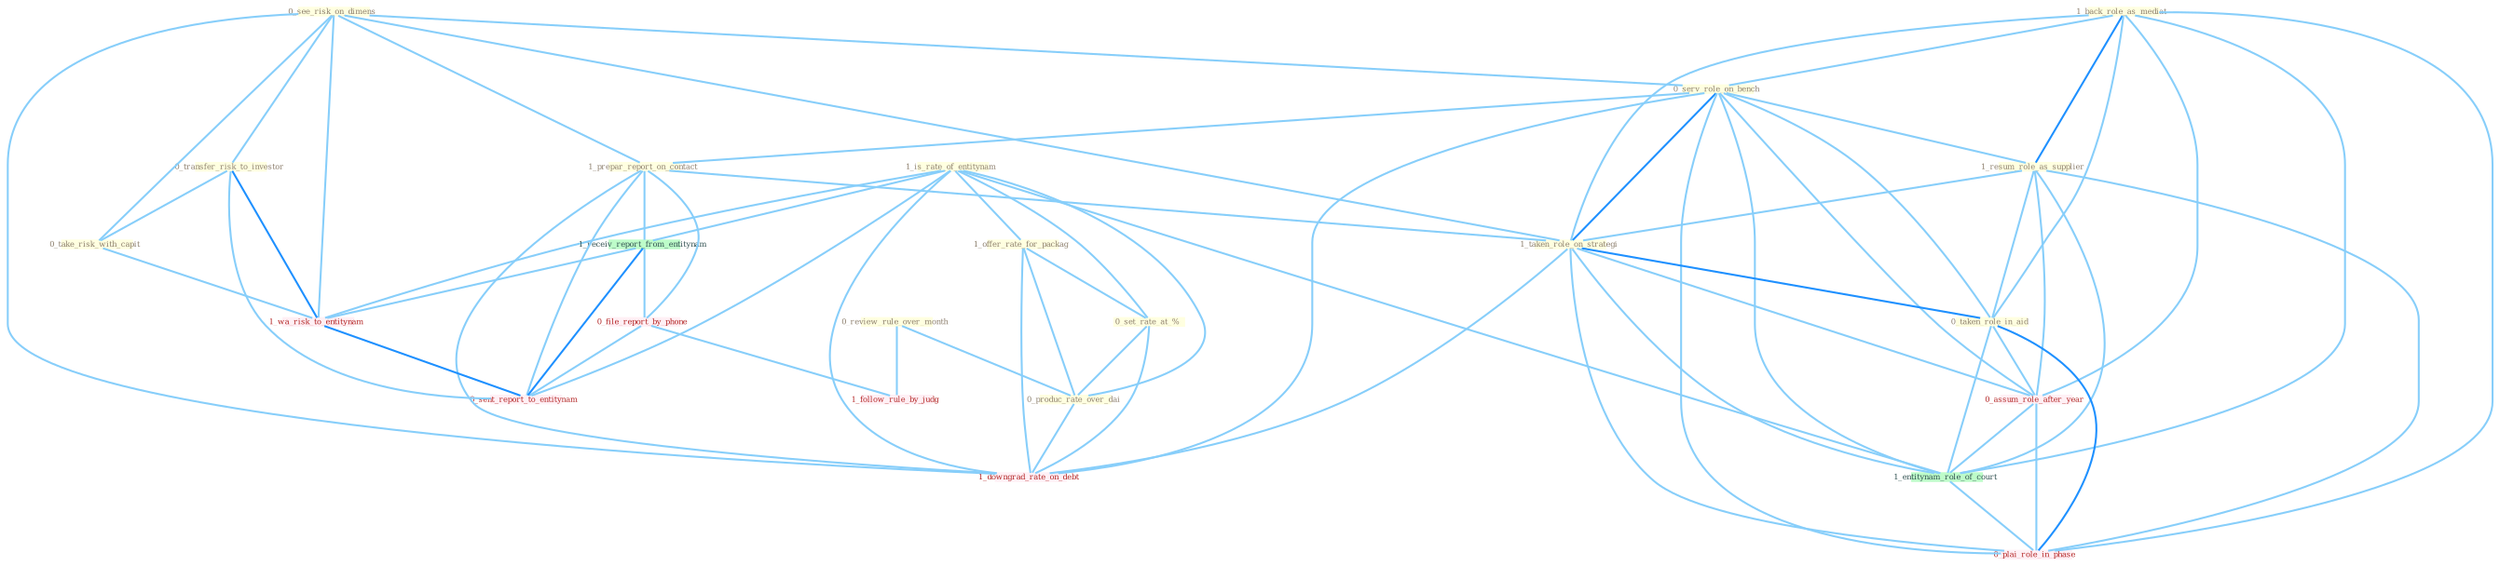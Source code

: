 Graph G{ 
    node
    [shape=polygon,style=filled,width=.5,height=.06,color="#BDFCC9",fixedsize=true,fontsize=4,
    fontcolor="#2f4f4f"];
    {node
    [color="#ffffe0", fontcolor="#8b7d6b"] "0_see_risk_on_dimens " "1_back_role_as_mediat " "1_is_rate_of_entitynam " "0_transfer_risk_to_investor " "1_offer_rate_for_packag " "0_serv_role_on_bench " "1_prepar_report_on_contact " "1_resum_role_as_supplier " "1_taken_role_on_strategi " "0_review_rule_over_month " "0_take_risk_with_capit " "0_set_rate_at_% " "0_taken_role_in_aid " "0_produc_rate_over_dai "}
{node [color="#fff0f5", fontcolor="#b22222"] "0_assum_role_after_year " "0_file_report_by_phone " "1_downgrad_rate_on_debt " "1_follow_rule_by_judg " "1_wa_risk_to_entitynam " "0_sent_report_to_entitynam " "0_plai_role_in_phase "}
edge [color="#B0E2FF"];

	"0_see_risk_on_dimens " -- "0_transfer_risk_to_investor " [w="1", color="#87cefa" ];
	"0_see_risk_on_dimens " -- "0_serv_role_on_bench " [w="1", color="#87cefa" ];
	"0_see_risk_on_dimens " -- "1_prepar_report_on_contact " [w="1", color="#87cefa" ];
	"0_see_risk_on_dimens " -- "1_taken_role_on_strategi " [w="1", color="#87cefa" ];
	"0_see_risk_on_dimens " -- "0_take_risk_with_capit " [w="1", color="#87cefa" ];
	"0_see_risk_on_dimens " -- "1_downgrad_rate_on_debt " [w="1", color="#87cefa" ];
	"0_see_risk_on_dimens " -- "1_wa_risk_to_entitynam " [w="1", color="#87cefa" ];
	"1_back_role_as_mediat " -- "0_serv_role_on_bench " [w="1", color="#87cefa" ];
	"1_back_role_as_mediat " -- "1_resum_role_as_supplier " [w="2", color="#1e90ff" , len=0.8];
	"1_back_role_as_mediat " -- "1_taken_role_on_strategi " [w="1", color="#87cefa" ];
	"1_back_role_as_mediat " -- "0_taken_role_in_aid " [w="1", color="#87cefa" ];
	"1_back_role_as_mediat " -- "0_assum_role_after_year " [w="1", color="#87cefa" ];
	"1_back_role_as_mediat " -- "1_entitynam_role_of_court " [w="1", color="#87cefa" ];
	"1_back_role_as_mediat " -- "0_plai_role_in_phase " [w="1", color="#87cefa" ];
	"1_is_rate_of_entitynam " -- "1_offer_rate_for_packag " [w="1", color="#87cefa" ];
	"1_is_rate_of_entitynam " -- "0_set_rate_at_% " [w="1", color="#87cefa" ];
	"1_is_rate_of_entitynam " -- "0_produc_rate_over_dai " [w="1", color="#87cefa" ];
	"1_is_rate_of_entitynam " -- "1_receiv_report_from_entitynam " [w="1", color="#87cefa" ];
	"1_is_rate_of_entitynam " -- "1_entitynam_role_of_court " [w="1", color="#87cefa" ];
	"1_is_rate_of_entitynam " -- "1_downgrad_rate_on_debt " [w="1", color="#87cefa" ];
	"1_is_rate_of_entitynam " -- "1_wa_risk_to_entitynam " [w="1", color="#87cefa" ];
	"1_is_rate_of_entitynam " -- "0_sent_report_to_entitynam " [w="1", color="#87cefa" ];
	"0_transfer_risk_to_investor " -- "0_take_risk_with_capit " [w="1", color="#87cefa" ];
	"0_transfer_risk_to_investor " -- "1_wa_risk_to_entitynam " [w="2", color="#1e90ff" , len=0.8];
	"0_transfer_risk_to_investor " -- "0_sent_report_to_entitynam " [w="1", color="#87cefa" ];
	"1_offer_rate_for_packag " -- "0_set_rate_at_% " [w="1", color="#87cefa" ];
	"1_offer_rate_for_packag " -- "0_produc_rate_over_dai " [w="1", color="#87cefa" ];
	"1_offer_rate_for_packag " -- "1_downgrad_rate_on_debt " [w="1", color="#87cefa" ];
	"0_serv_role_on_bench " -- "1_prepar_report_on_contact " [w="1", color="#87cefa" ];
	"0_serv_role_on_bench " -- "1_resum_role_as_supplier " [w="1", color="#87cefa" ];
	"0_serv_role_on_bench " -- "1_taken_role_on_strategi " [w="2", color="#1e90ff" , len=0.8];
	"0_serv_role_on_bench " -- "0_taken_role_in_aid " [w="1", color="#87cefa" ];
	"0_serv_role_on_bench " -- "0_assum_role_after_year " [w="1", color="#87cefa" ];
	"0_serv_role_on_bench " -- "1_entitynam_role_of_court " [w="1", color="#87cefa" ];
	"0_serv_role_on_bench " -- "1_downgrad_rate_on_debt " [w="1", color="#87cefa" ];
	"0_serv_role_on_bench " -- "0_plai_role_in_phase " [w="1", color="#87cefa" ];
	"1_prepar_report_on_contact " -- "1_taken_role_on_strategi " [w="1", color="#87cefa" ];
	"1_prepar_report_on_contact " -- "1_receiv_report_from_entitynam " [w="1", color="#87cefa" ];
	"1_prepar_report_on_contact " -- "0_file_report_by_phone " [w="1", color="#87cefa" ];
	"1_prepar_report_on_contact " -- "1_downgrad_rate_on_debt " [w="1", color="#87cefa" ];
	"1_prepar_report_on_contact " -- "0_sent_report_to_entitynam " [w="1", color="#87cefa" ];
	"1_resum_role_as_supplier " -- "1_taken_role_on_strategi " [w="1", color="#87cefa" ];
	"1_resum_role_as_supplier " -- "0_taken_role_in_aid " [w="1", color="#87cefa" ];
	"1_resum_role_as_supplier " -- "0_assum_role_after_year " [w="1", color="#87cefa" ];
	"1_resum_role_as_supplier " -- "1_entitynam_role_of_court " [w="1", color="#87cefa" ];
	"1_resum_role_as_supplier " -- "0_plai_role_in_phase " [w="1", color="#87cefa" ];
	"1_taken_role_on_strategi " -- "0_taken_role_in_aid " [w="2", color="#1e90ff" , len=0.8];
	"1_taken_role_on_strategi " -- "0_assum_role_after_year " [w="1", color="#87cefa" ];
	"1_taken_role_on_strategi " -- "1_entitynam_role_of_court " [w="1", color="#87cefa" ];
	"1_taken_role_on_strategi " -- "1_downgrad_rate_on_debt " [w="1", color="#87cefa" ];
	"1_taken_role_on_strategi " -- "0_plai_role_in_phase " [w="1", color="#87cefa" ];
	"0_review_rule_over_month " -- "0_produc_rate_over_dai " [w="1", color="#87cefa" ];
	"0_review_rule_over_month " -- "1_follow_rule_by_judg " [w="1", color="#87cefa" ];
	"0_take_risk_with_capit " -- "1_wa_risk_to_entitynam " [w="1", color="#87cefa" ];
	"0_set_rate_at_% " -- "0_produc_rate_over_dai " [w="1", color="#87cefa" ];
	"0_set_rate_at_% " -- "1_downgrad_rate_on_debt " [w="1", color="#87cefa" ];
	"0_taken_role_in_aid " -- "0_assum_role_after_year " [w="1", color="#87cefa" ];
	"0_taken_role_in_aid " -- "1_entitynam_role_of_court " [w="1", color="#87cefa" ];
	"0_taken_role_in_aid " -- "0_plai_role_in_phase " [w="2", color="#1e90ff" , len=0.8];
	"0_produc_rate_over_dai " -- "1_downgrad_rate_on_debt " [w="1", color="#87cefa" ];
	"1_receiv_report_from_entitynam " -- "0_file_report_by_phone " [w="1", color="#87cefa" ];
	"1_receiv_report_from_entitynam " -- "1_wa_risk_to_entitynam " [w="1", color="#87cefa" ];
	"1_receiv_report_from_entitynam " -- "0_sent_report_to_entitynam " [w="2", color="#1e90ff" , len=0.8];
	"0_assum_role_after_year " -- "1_entitynam_role_of_court " [w="1", color="#87cefa" ];
	"0_assum_role_after_year " -- "0_plai_role_in_phase " [w="1", color="#87cefa" ];
	"1_entitynam_role_of_court " -- "0_plai_role_in_phase " [w="1", color="#87cefa" ];
	"0_file_report_by_phone " -- "1_follow_rule_by_judg " [w="1", color="#87cefa" ];
	"0_file_report_by_phone " -- "0_sent_report_to_entitynam " [w="1", color="#87cefa" ];
	"1_wa_risk_to_entitynam " -- "0_sent_report_to_entitynam " [w="2", color="#1e90ff" , len=0.8];
}